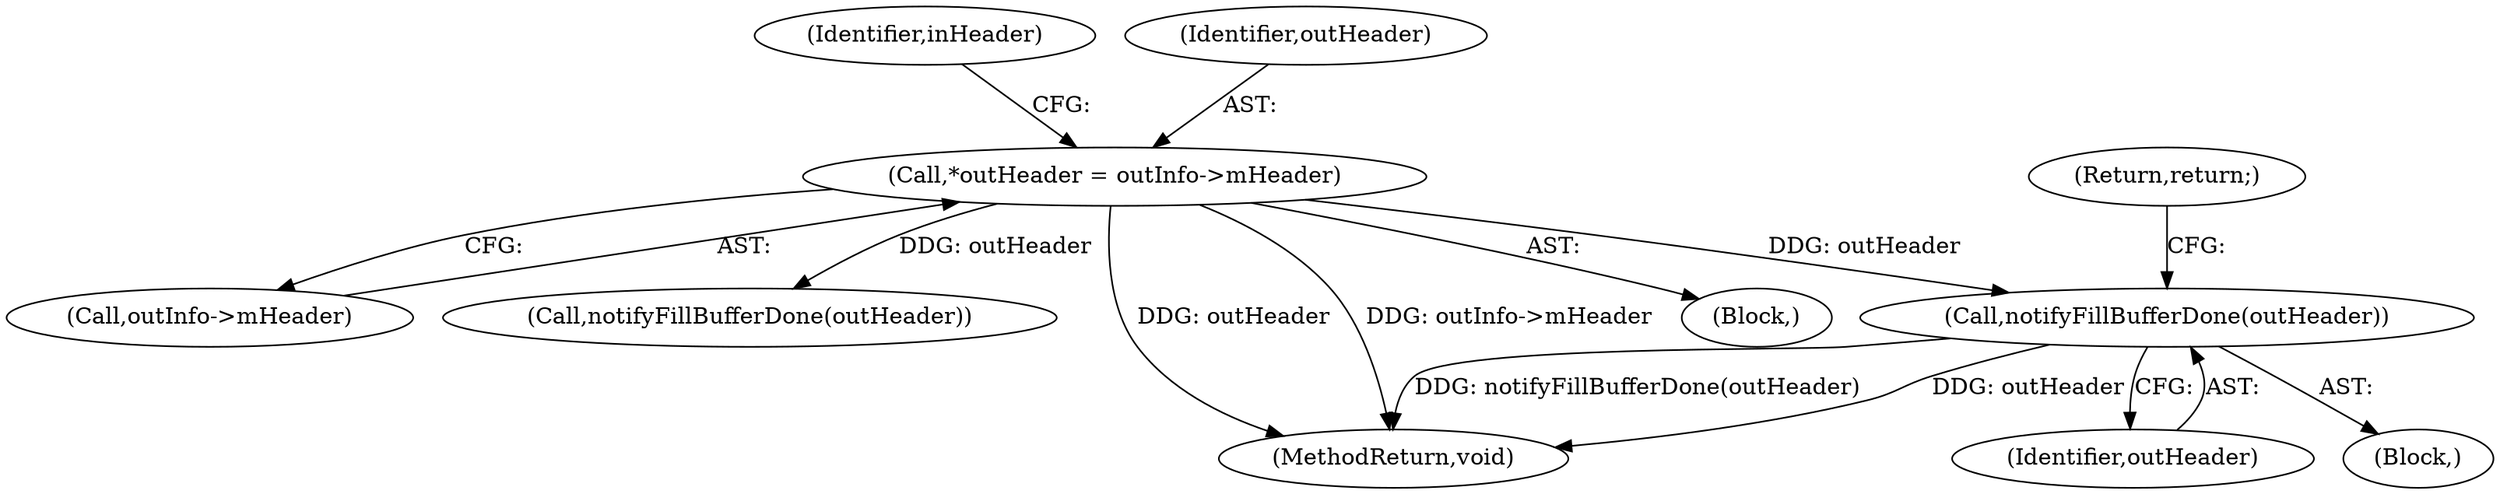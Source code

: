 digraph "0_Android_5a6788730acfc6fd8f4a6ef89d2c376572a26b55@pointer" {
"1000196" [label="(Call,notifyFillBufferDone(outHeader))"];
"1000148" [label="(Call,*outHeader = outInfo->mHeader)"];
"1000150" [label="(Call,outInfo->mHeader)"];
"1000156" [label="(Identifier,inHeader)"];
"1000389" [label="(Call,notifyFillBufferDone(outHeader))"];
"1000149" [label="(Identifier,outHeader)"];
"1000169" [label="(Block,)"];
"1000409" [label="(MethodReturn,void)"];
"1000198" [label="(Return,return;)"];
"1000196" [label="(Call,notifyFillBufferDone(outHeader))"];
"1000148" [label="(Call,*outHeader = outInfo->mHeader)"];
"1000197" [label="(Identifier,outHeader)"];
"1000130" [label="(Block,)"];
"1000196" -> "1000169"  [label="AST: "];
"1000196" -> "1000197"  [label="CFG: "];
"1000197" -> "1000196"  [label="AST: "];
"1000198" -> "1000196"  [label="CFG: "];
"1000196" -> "1000409"  [label="DDG: outHeader"];
"1000196" -> "1000409"  [label="DDG: notifyFillBufferDone(outHeader)"];
"1000148" -> "1000196"  [label="DDG: outHeader"];
"1000148" -> "1000130"  [label="AST: "];
"1000148" -> "1000150"  [label="CFG: "];
"1000149" -> "1000148"  [label="AST: "];
"1000150" -> "1000148"  [label="AST: "];
"1000156" -> "1000148"  [label="CFG: "];
"1000148" -> "1000409"  [label="DDG: outHeader"];
"1000148" -> "1000409"  [label="DDG: outInfo->mHeader"];
"1000148" -> "1000389"  [label="DDG: outHeader"];
}
